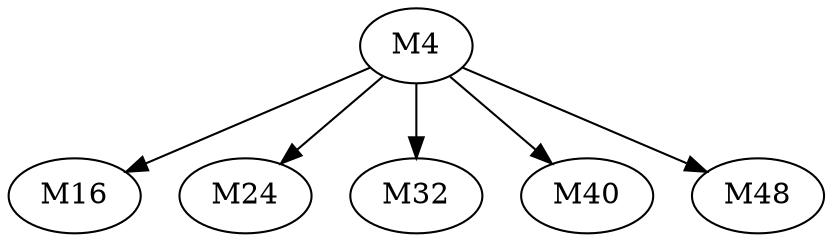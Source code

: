 digraph StateDiagram {
  "M4" -> "M16";
  "M4" -> "M24";
  "M4" -> "M32";
  "M4" -> "M40";
  "M4" -> "M48";
}

